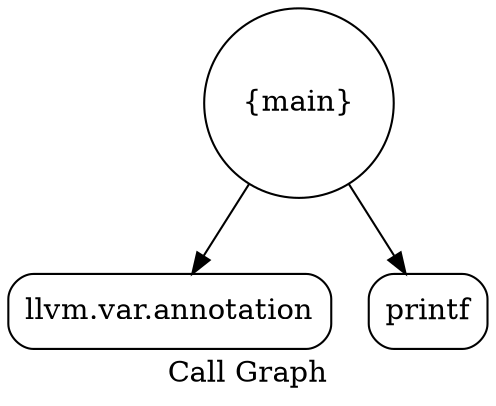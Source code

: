digraph "Call Graph" {
	label="Call Graph";

	Node0x7019f20 [shape=record,shape=circle,label="{main}"];
	Node0x7019f20 -> Node0x701a7c0[color=black];
	Node0x7019f20 -> Node0x701a840[color=black];
	Node0x701a840 [shape=record,shape=Mrecord,label="{printf}"];
	Node0x701a7c0 [shape=record,shape=Mrecord,label="{llvm.var.annotation}"];
}
